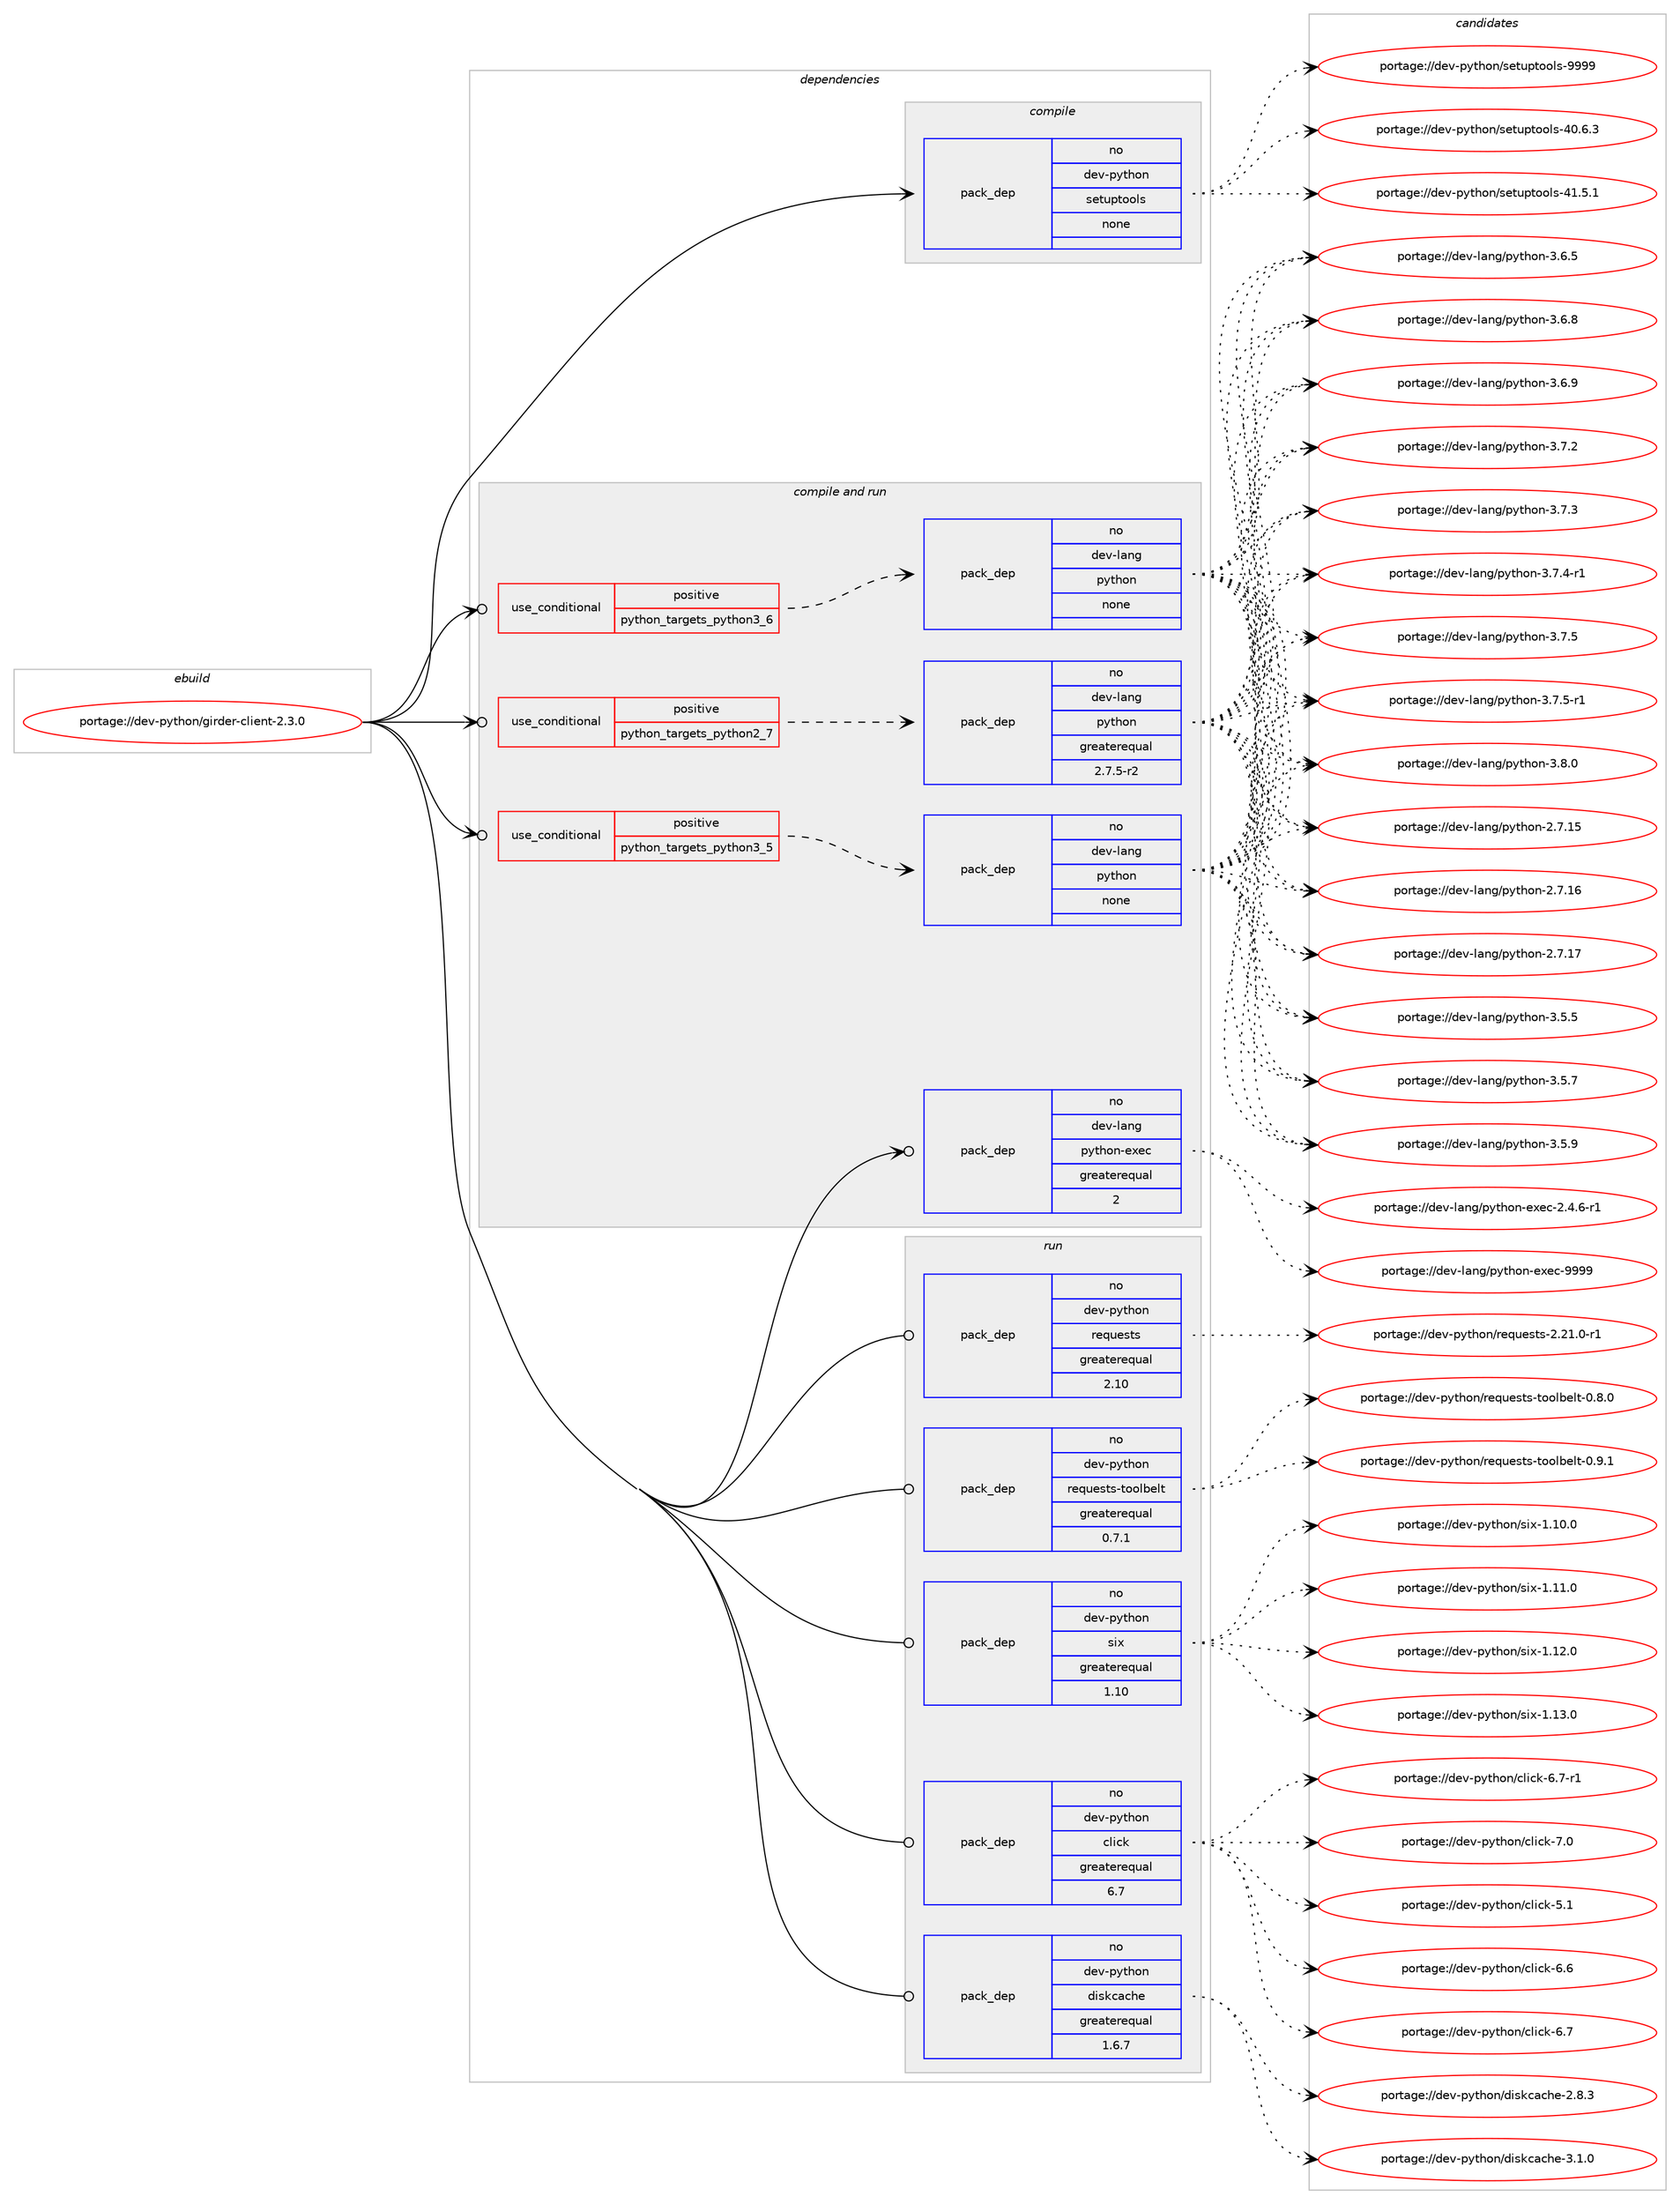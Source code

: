 digraph prolog {

# *************
# Graph options
# *************

newrank=true;
concentrate=true;
compound=true;
graph [rankdir=LR,fontname=Helvetica,fontsize=10,ranksep=1.5];#, ranksep=2.5, nodesep=0.2];
edge  [arrowhead=vee];
node  [fontname=Helvetica,fontsize=10];

# **********
# The ebuild
# **********

subgraph cluster_leftcol {
color=gray;
rank=same;
label=<<i>ebuild</i>>;
id [label="portage://dev-python/girder-client-2.3.0", color=red, width=4, href="../dev-python/girder-client-2.3.0.svg"];
}

# ****************
# The dependencies
# ****************

subgraph cluster_midcol {
color=gray;
label=<<i>dependencies</i>>;
subgraph cluster_compile {
fillcolor="#eeeeee";
style=filled;
label=<<i>compile</i>>;
subgraph pack108853 {
dependency141413 [label=<<TABLE BORDER="0" CELLBORDER="1" CELLSPACING="0" CELLPADDING="4" WIDTH="220"><TR><TD ROWSPAN="6" CELLPADDING="30">pack_dep</TD></TR><TR><TD WIDTH="110">no</TD></TR><TR><TD>dev-python</TD></TR><TR><TD>setuptools</TD></TR><TR><TD>none</TD></TR><TR><TD></TD></TR></TABLE>>, shape=none, color=blue];
}
id:e -> dependency141413:w [weight=20,style="solid",arrowhead="vee"];
}
subgraph cluster_compileandrun {
fillcolor="#eeeeee";
style=filled;
label=<<i>compile and run</i>>;
subgraph cond29242 {
dependency141414 [label=<<TABLE BORDER="0" CELLBORDER="1" CELLSPACING="0" CELLPADDING="4"><TR><TD ROWSPAN="3" CELLPADDING="10">use_conditional</TD></TR><TR><TD>positive</TD></TR><TR><TD>python_targets_python2_7</TD></TR></TABLE>>, shape=none, color=red];
subgraph pack108854 {
dependency141415 [label=<<TABLE BORDER="0" CELLBORDER="1" CELLSPACING="0" CELLPADDING="4" WIDTH="220"><TR><TD ROWSPAN="6" CELLPADDING="30">pack_dep</TD></TR><TR><TD WIDTH="110">no</TD></TR><TR><TD>dev-lang</TD></TR><TR><TD>python</TD></TR><TR><TD>greaterequal</TD></TR><TR><TD>2.7.5-r2</TD></TR></TABLE>>, shape=none, color=blue];
}
dependency141414:e -> dependency141415:w [weight=20,style="dashed",arrowhead="vee"];
}
id:e -> dependency141414:w [weight=20,style="solid",arrowhead="odotvee"];
subgraph cond29243 {
dependency141416 [label=<<TABLE BORDER="0" CELLBORDER="1" CELLSPACING="0" CELLPADDING="4"><TR><TD ROWSPAN="3" CELLPADDING="10">use_conditional</TD></TR><TR><TD>positive</TD></TR><TR><TD>python_targets_python3_5</TD></TR></TABLE>>, shape=none, color=red];
subgraph pack108855 {
dependency141417 [label=<<TABLE BORDER="0" CELLBORDER="1" CELLSPACING="0" CELLPADDING="4" WIDTH="220"><TR><TD ROWSPAN="6" CELLPADDING="30">pack_dep</TD></TR><TR><TD WIDTH="110">no</TD></TR><TR><TD>dev-lang</TD></TR><TR><TD>python</TD></TR><TR><TD>none</TD></TR><TR><TD></TD></TR></TABLE>>, shape=none, color=blue];
}
dependency141416:e -> dependency141417:w [weight=20,style="dashed",arrowhead="vee"];
}
id:e -> dependency141416:w [weight=20,style="solid",arrowhead="odotvee"];
subgraph cond29244 {
dependency141418 [label=<<TABLE BORDER="0" CELLBORDER="1" CELLSPACING="0" CELLPADDING="4"><TR><TD ROWSPAN="3" CELLPADDING="10">use_conditional</TD></TR><TR><TD>positive</TD></TR><TR><TD>python_targets_python3_6</TD></TR></TABLE>>, shape=none, color=red];
subgraph pack108856 {
dependency141419 [label=<<TABLE BORDER="0" CELLBORDER="1" CELLSPACING="0" CELLPADDING="4" WIDTH="220"><TR><TD ROWSPAN="6" CELLPADDING="30">pack_dep</TD></TR><TR><TD WIDTH="110">no</TD></TR><TR><TD>dev-lang</TD></TR><TR><TD>python</TD></TR><TR><TD>none</TD></TR><TR><TD></TD></TR></TABLE>>, shape=none, color=blue];
}
dependency141418:e -> dependency141419:w [weight=20,style="dashed",arrowhead="vee"];
}
id:e -> dependency141418:w [weight=20,style="solid",arrowhead="odotvee"];
subgraph pack108857 {
dependency141420 [label=<<TABLE BORDER="0" CELLBORDER="1" CELLSPACING="0" CELLPADDING="4" WIDTH="220"><TR><TD ROWSPAN="6" CELLPADDING="30">pack_dep</TD></TR><TR><TD WIDTH="110">no</TD></TR><TR><TD>dev-lang</TD></TR><TR><TD>python-exec</TD></TR><TR><TD>greaterequal</TD></TR><TR><TD>2</TD></TR></TABLE>>, shape=none, color=blue];
}
id:e -> dependency141420:w [weight=20,style="solid",arrowhead="odotvee"];
}
subgraph cluster_run {
fillcolor="#eeeeee";
style=filled;
label=<<i>run</i>>;
subgraph pack108858 {
dependency141421 [label=<<TABLE BORDER="0" CELLBORDER="1" CELLSPACING="0" CELLPADDING="4" WIDTH="220"><TR><TD ROWSPAN="6" CELLPADDING="30">pack_dep</TD></TR><TR><TD WIDTH="110">no</TD></TR><TR><TD>dev-python</TD></TR><TR><TD>click</TD></TR><TR><TD>greaterequal</TD></TR><TR><TD>6.7</TD></TR></TABLE>>, shape=none, color=blue];
}
id:e -> dependency141421:w [weight=20,style="solid",arrowhead="odot"];
subgraph pack108859 {
dependency141422 [label=<<TABLE BORDER="0" CELLBORDER="1" CELLSPACING="0" CELLPADDING="4" WIDTH="220"><TR><TD ROWSPAN="6" CELLPADDING="30">pack_dep</TD></TR><TR><TD WIDTH="110">no</TD></TR><TR><TD>dev-python</TD></TR><TR><TD>diskcache</TD></TR><TR><TD>greaterequal</TD></TR><TR><TD>1.6.7</TD></TR></TABLE>>, shape=none, color=blue];
}
id:e -> dependency141422:w [weight=20,style="solid",arrowhead="odot"];
subgraph pack108860 {
dependency141423 [label=<<TABLE BORDER="0" CELLBORDER="1" CELLSPACING="0" CELLPADDING="4" WIDTH="220"><TR><TD ROWSPAN="6" CELLPADDING="30">pack_dep</TD></TR><TR><TD WIDTH="110">no</TD></TR><TR><TD>dev-python</TD></TR><TR><TD>requests</TD></TR><TR><TD>greaterequal</TD></TR><TR><TD>2.10</TD></TR></TABLE>>, shape=none, color=blue];
}
id:e -> dependency141423:w [weight=20,style="solid",arrowhead="odot"];
subgraph pack108861 {
dependency141424 [label=<<TABLE BORDER="0" CELLBORDER="1" CELLSPACING="0" CELLPADDING="4" WIDTH="220"><TR><TD ROWSPAN="6" CELLPADDING="30">pack_dep</TD></TR><TR><TD WIDTH="110">no</TD></TR><TR><TD>dev-python</TD></TR><TR><TD>requests-toolbelt</TD></TR><TR><TD>greaterequal</TD></TR><TR><TD>0.7.1</TD></TR></TABLE>>, shape=none, color=blue];
}
id:e -> dependency141424:w [weight=20,style="solid",arrowhead="odot"];
subgraph pack108862 {
dependency141425 [label=<<TABLE BORDER="0" CELLBORDER="1" CELLSPACING="0" CELLPADDING="4" WIDTH="220"><TR><TD ROWSPAN="6" CELLPADDING="30">pack_dep</TD></TR><TR><TD WIDTH="110">no</TD></TR><TR><TD>dev-python</TD></TR><TR><TD>six</TD></TR><TR><TD>greaterequal</TD></TR><TR><TD>1.10</TD></TR></TABLE>>, shape=none, color=blue];
}
id:e -> dependency141425:w [weight=20,style="solid",arrowhead="odot"];
}
}

# **************
# The candidates
# **************

subgraph cluster_choices {
rank=same;
color=gray;
label=<<i>candidates</i>>;

subgraph choice108853 {
color=black;
nodesep=1;
choiceportage100101118451121211161041111104711510111611711211611111110811545524846544651 [label="portage://dev-python/setuptools-40.6.3", color=red, width=4,href="../dev-python/setuptools-40.6.3.svg"];
choiceportage100101118451121211161041111104711510111611711211611111110811545524946534649 [label="portage://dev-python/setuptools-41.5.1", color=red, width=4,href="../dev-python/setuptools-41.5.1.svg"];
choiceportage10010111845112121116104111110471151011161171121161111111081154557575757 [label="portage://dev-python/setuptools-9999", color=red, width=4,href="../dev-python/setuptools-9999.svg"];
dependency141413:e -> choiceportage100101118451121211161041111104711510111611711211611111110811545524846544651:w [style=dotted,weight="100"];
dependency141413:e -> choiceportage100101118451121211161041111104711510111611711211611111110811545524946534649:w [style=dotted,weight="100"];
dependency141413:e -> choiceportage10010111845112121116104111110471151011161171121161111111081154557575757:w [style=dotted,weight="100"];
}
subgraph choice108854 {
color=black;
nodesep=1;
choiceportage10010111845108971101034711212111610411111045504655464953 [label="portage://dev-lang/python-2.7.15", color=red, width=4,href="../dev-lang/python-2.7.15.svg"];
choiceportage10010111845108971101034711212111610411111045504655464954 [label="portage://dev-lang/python-2.7.16", color=red, width=4,href="../dev-lang/python-2.7.16.svg"];
choiceportage10010111845108971101034711212111610411111045504655464955 [label="portage://dev-lang/python-2.7.17", color=red, width=4,href="../dev-lang/python-2.7.17.svg"];
choiceportage100101118451089711010347112121116104111110455146534653 [label="portage://dev-lang/python-3.5.5", color=red, width=4,href="../dev-lang/python-3.5.5.svg"];
choiceportage100101118451089711010347112121116104111110455146534655 [label="portage://dev-lang/python-3.5.7", color=red, width=4,href="../dev-lang/python-3.5.7.svg"];
choiceportage100101118451089711010347112121116104111110455146534657 [label="portage://dev-lang/python-3.5.9", color=red, width=4,href="../dev-lang/python-3.5.9.svg"];
choiceportage100101118451089711010347112121116104111110455146544653 [label="portage://dev-lang/python-3.6.5", color=red, width=4,href="../dev-lang/python-3.6.5.svg"];
choiceportage100101118451089711010347112121116104111110455146544656 [label="portage://dev-lang/python-3.6.8", color=red, width=4,href="../dev-lang/python-3.6.8.svg"];
choiceportage100101118451089711010347112121116104111110455146544657 [label="portage://dev-lang/python-3.6.9", color=red, width=4,href="../dev-lang/python-3.6.9.svg"];
choiceportage100101118451089711010347112121116104111110455146554650 [label="portage://dev-lang/python-3.7.2", color=red, width=4,href="../dev-lang/python-3.7.2.svg"];
choiceportage100101118451089711010347112121116104111110455146554651 [label="portage://dev-lang/python-3.7.3", color=red, width=4,href="../dev-lang/python-3.7.3.svg"];
choiceportage1001011184510897110103471121211161041111104551465546524511449 [label="portage://dev-lang/python-3.7.4-r1", color=red, width=4,href="../dev-lang/python-3.7.4-r1.svg"];
choiceportage100101118451089711010347112121116104111110455146554653 [label="portage://dev-lang/python-3.7.5", color=red, width=4,href="../dev-lang/python-3.7.5.svg"];
choiceportage1001011184510897110103471121211161041111104551465546534511449 [label="portage://dev-lang/python-3.7.5-r1", color=red, width=4,href="../dev-lang/python-3.7.5-r1.svg"];
choiceportage100101118451089711010347112121116104111110455146564648 [label="portage://dev-lang/python-3.8.0", color=red, width=4,href="../dev-lang/python-3.8.0.svg"];
dependency141415:e -> choiceportage10010111845108971101034711212111610411111045504655464953:w [style=dotted,weight="100"];
dependency141415:e -> choiceportage10010111845108971101034711212111610411111045504655464954:w [style=dotted,weight="100"];
dependency141415:e -> choiceportage10010111845108971101034711212111610411111045504655464955:w [style=dotted,weight="100"];
dependency141415:e -> choiceportage100101118451089711010347112121116104111110455146534653:w [style=dotted,weight="100"];
dependency141415:e -> choiceportage100101118451089711010347112121116104111110455146534655:w [style=dotted,weight="100"];
dependency141415:e -> choiceportage100101118451089711010347112121116104111110455146534657:w [style=dotted,weight="100"];
dependency141415:e -> choiceportage100101118451089711010347112121116104111110455146544653:w [style=dotted,weight="100"];
dependency141415:e -> choiceportage100101118451089711010347112121116104111110455146544656:w [style=dotted,weight="100"];
dependency141415:e -> choiceportage100101118451089711010347112121116104111110455146544657:w [style=dotted,weight="100"];
dependency141415:e -> choiceportage100101118451089711010347112121116104111110455146554650:w [style=dotted,weight="100"];
dependency141415:e -> choiceportage100101118451089711010347112121116104111110455146554651:w [style=dotted,weight="100"];
dependency141415:e -> choiceportage1001011184510897110103471121211161041111104551465546524511449:w [style=dotted,weight="100"];
dependency141415:e -> choiceportage100101118451089711010347112121116104111110455146554653:w [style=dotted,weight="100"];
dependency141415:e -> choiceportage1001011184510897110103471121211161041111104551465546534511449:w [style=dotted,weight="100"];
dependency141415:e -> choiceportage100101118451089711010347112121116104111110455146564648:w [style=dotted,weight="100"];
}
subgraph choice108855 {
color=black;
nodesep=1;
choiceportage10010111845108971101034711212111610411111045504655464953 [label="portage://dev-lang/python-2.7.15", color=red, width=4,href="../dev-lang/python-2.7.15.svg"];
choiceportage10010111845108971101034711212111610411111045504655464954 [label="portage://dev-lang/python-2.7.16", color=red, width=4,href="../dev-lang/python-2.7.16.svg"];
choiceportage10010111845108971101034711212111610411111045504655464955 [label="portage://dev-lang/python-2.7.17", color=red, width=4,href="../dev-lang/python-2.7.17.svg"];
choiceportage100101118451089711010347112121116104111110455146534653 [label="portage://dev-lang/python-3.5.5", color=red, width=4,href="../dev-lang/python-3.5.5.svg"];
choiceportage100101118451089711010347112121116104111110455146534655 [label="portage://dev-lang/python-3.5.7", color=red, width=4,href="../dev-lang/python-3.5.7.svg"];
choiceportage100101118451089711010347112121116104111110455146534657 [label="portage://dev-lang/python-3.5.9", color=red, width=4,href="../dev-lang/python-3.5.9.svg"];
choiceportage100101118451089711010347112121116104111110455146544653 [label="portage://dev-lang/python-3.6.5", color=red, width=4,href="../dev-lang/python-3.6.5.svg"];
choiceportage100101118451089711010347112121116104111110455146544656 [label="portage://dev-lang/python-3.6.8", color=red, width=4,href="../dev-lang/python-3.6.8.svg"];
choiceportage100101118451089711010347112121116104111110455146544657 [label="portage://dev-lang/python-3.6.9", color=red, width=4,href="../dev-lang/python-3.6.9.svg"];
choiceportage100101118451089711010347112121116104111110455146554650 [label="portage://dev-lang/python-3.7.2", color=red, width=4,href="../dev-lang/python-3.7.2.svg"];
choiceportage100101118451089711010347112121116104111110455146554651 [label="portage://dev-lang/python-3.7.3", color=red, width=4,href="../dev-lang/python-3.7.3.svg"];
choiceportage1001011184510897110103471121211161041111104551465546524511449 [label="portage://dev-lang/python-3.7.4-r1", color=red, width=4,href="../dev-lang/python-3.7.4-r1.svg"];
choiceportage100101118451089711010347112121116104111110455146554653 [label="portage://dev-lang/python-3.7.5", color=red, width=4,href="../dev-lang/python-3.7.5.svg"];
choiceportage1001011184510897110103471121211161041111104551465546534511449 [label="portage://dev-lang/python-3.7.5-r1", color=red, width=4,href="../dev-lang/python-3.7.5-r1.svg"];
choiceportage100101118451089711010347112121116104111110455146564648 [label="portage://dev-lang/python-3.8.0", color=red, width=4,href="../dev-lang/python-3.8.0.svg"];
dependency141417:e -> choiceportage10010111845108971101034711212111610411111045504655464953:w [style=dotted,weight="100"];
dependency141417:e -> choiceportage10010111845108971101034711212111610411111045504655464954:w [style=dotted,weight="100"];
dependency141417:e -> choiceportage10010111845108971101034711212111610411111045504655464955:w [style=dotted,weight="100"];
dependency141417:e -> choiceportage100101118451089711010347112121116104111110455146534653:w [style=dotted,weight="100"];
dependency141417:e -> choiceportage100101118451089711010347112121116104111110455146534655:w [style=dotted,weight="100"];
dependency141417:e -> choiceportage100101118451089711010347112121116104111110455146534657:w [style=dotted,weight="100"];
dependency141417:e -> choiceportage100101118451089711010347112121116104111110455146544653:w [style=dotted,weight="100"];
dependency141417:e -> choiceportage100101118451089711010347112121116104111110455146544656:w [style=dotted,weight="100"];
dependency141417:e -> choiceportage100101118451089711010347112121116104111110455146544657:w [style=dotted,weight="100"];
dependency141417:e -> choiceportage100101118451089711010347112121116104111110455146554650:w [style=dotted,weight="100"];
dependency141417:e -> choiceportage100101118451089711010347112121116104111110455146554651:w [style=dotted,weight="100"];
dependency141417:e -> choiceportage1001011184510897110103471121211161041111104551465546524511449:w [style=dotted,weight="100"];
dependency141417:e -> choiceportage100101118451089711010347112121116104111110455146554653:w [style=dotted,weight="100"];
dependency141417:e -> choiceportage1001011184510897110103471121211161041111104551465546534511449:w [style=dotted,weight="100"];
dependency141417:e -> choiceportage100101118451089711010347112121116104111110455146564648:w [style=dotted,weight="100"];
}
subgraph choice108856 {
color=black;
nodesep=1;
choiceportage10010111845108971101034711212111610411111045504655464953 [label="portage://dev-lang/python-2.7.15", color=red, width=4,href="../dev-lang/python-2.7.15.svg"];
choiceportage10010111845108971101034711212111610411111045504655464954 [label="portage://dev-lang/python-2.7.16", color=red, width=4,href="../dev-lang/python-2.7.16.svg"];
choiceportage10010111845108971101034711212111610411111045504655464955 [label="portage://dev-lang/python-2.7.17", color=red, width=4,href="../dev-lang/python-2.7.17.svg"];
choiceportage100101118451089711010347112121116104111110455146534653 [label="portage://dev-lang/python-3.5.5", color=red, width=4,href="../dev-lang/python-3.5.5.svg"];
choiceportage100101118451089711010347112121116104111110455146534655 [label="portage://dev-lang/python-3.5.7", color=red, width=4,href="../dev-lang/python-3.5.7.svg"];
choiceportage100101118451089711010347112121116104111110455146534657 [label="portage://dev-lang/python-3.5.9", color=red, width=4,href="../dev-lang/python-3.5.9.svg"];
choiceportage100101118451089711010347112121116104111110455146544653 [label="portage://dev-lang/python-3.6.5", color=red, width=4,href="../dev-lang/python-3.6.5.svg"];
choiceportage100101118451089711010347112121116104111110455146544656 [label="portage://dev-lang/python-3.6.8", color=red, width=4,href="../dev-lang/python-3.6.8.svg"];
choiceportage100101118451089711010347112121116104111110455146544657 [label="portage://dev-lang/python-3.6.9", color=red, width=4,href="../dev-lang/python-3.6.9.svg"];
choiceportage100101118451089711010347112121116104111110455146554650 [label="portage://dev-lang/python-3.7.2", color=red, width=4,href="../dev-lang/python-3.7.2.svg"];
choiceportage100101118451089711010347112121116104111110455146554651 [label="portage://dev-lang/python-3.7.3", color=red, width=4,href="../dev-lang/python-3.7.3.svg"];
choiceportage1001011184510897110103471121211161041111104551465546524511449 [label="portage://dev-lang/python-3.7.4-r1", color=red, width=4,href="../dev-lang/python-3.7.4-r1.svg"];
choiceportage100101118451089711010347112121116104111110455146554653 [label="portage://dev-lang/python-3.7.5", color=red, width=4,href="../dev-lang/python-3.7.5.svg"];
choiceportage1001011184510897110103471121211161041111104551465546534511449 [label="portage://dev-lang/python-3.7.5-r1", color=red, width=4,href="../dev-lang/python-3.7.5-r1.svg"];
choiceportage100101118451089711010347112121116104111110455146564648 [label="portage://dev-lang/python-3.8.0", color=red, width=4,href="../dev-lang/python-3.8.0.svg"];
dependency141419:e -> choiceportage10010111845108971101034711212111610411111045504655464953:w [style=dotted,weight="100"];
dependency141419:e -> choiceportage10010111845108971101034711212111610411111045504655464954:w [style=dotted,weight="100"];
dependency141419:e -> choiceportage10010111845108971101034711212111610411111045504655464955:w [style=dotted,weight="100"];
dependency141419:e -> choiceportage100101118451089711010347112121116104111110455146534653:w [style=dotted,weight="100"];
dependency141419:e -> choiceportage100101118451089711010347112121116104111110455146534655:w [style=dotted,weight="100"];
dependency141419:e -> choiceportage100101118451089711010347112121116104111110455146534657:w [style=dotted,weight="100"];
dependency141419:e -> choiceportage100101118451089711010347112121116104111110455146544653:w [style=dotted,weight="100"];
dependency141419:e -> choiceportage100101118451089711010347112121116104111110455146544656:w [style=dotted,weight="100"];
dependency141419:e -> choiceportage100101118451089711010347112121116104111110455146544657:w [style=dotted,weight="100"];
dependency141419:e -> choiceportage100101118451089711010347112121116104111110455146554650:w [style=dotted,weight="100"];
dependency141419:e -> choiceportage100101118451089711010347112121116104111110455146554651:w [style=dotted,weight="100"];
dependency141419:e -> choiceportage1001011184510897110103471121211161041111104551465546524511449:w [style=dotted,weight="100"];
dependency141419:e -> choiceportage100101118451089711010347112121116104111110455146554653:w [style=dotted,weight="100"];
dependency141419:e -> choiceportage1001011184510897110103471121211161041111104551465546534511449:w [style=dotted,weight="100"];
dependency141419:e -> choiceportage100101118451089711010347112121116104111110455146564648:w [style=dotted,weight="100"];
}
subgraph choice108857 {
color=black;
nodesep=1;
choiceportage10010111845108971101034711212111610411111045101120101994550465246544511449 [label="portage://dev-lang/python-exec-2.4.6-r1", color=red, width=4,href="../dev-lang/python-exec-2.4.6-r1.svg"];
choiceportage10010111845108971101034711212111610411111045101120101994557575757 [label="portage://dev-lang/python-exec-9999", color=red, width=4,href="../dev-lang/python-exec-9999.svg"];
dependency141420:e -> choiceportage10010111845108971101034711212111610411111045101120101994550465246544511449:w [style=dotted,weight="100"];
dependency141420:e -> choiceportage10010111845108971101034711212111610411111045101120101994557575757:w [style=dotted,weight="100"];
}
subgraph choice108858 {
color=black;
nodesep=1;
choiceportage1001011184511212111610411111047991081059910745534649 [label="portage://dev-python/click-5.1", color=red, width=4,href="../dev-python/click-5.1.svg"];
choiceportage1001011184511212111610411111047991081059910745544654 [label="portage://dev-python/click-6.6", color=red, width=4,href="../dev-python/click-6.6.svg"];
choiceportage1001011184511212111610411111047991081059910745544655 [label="portage://dev-python/click-6.7", color=red, width=4,href="../dev-python/click-6.7.svg"];
choiceportage10010111845112121116104111110479910810599107455446554511449 [label="portage://dev-python/click-6.7-r1", color=red, width=4,href="../dev-python/click-6.7-r1.svg"];
choiceportage1001011184511212111610411111047991081059910745554648 [label="portage://dev-python/click-7.0", color=red, width=4,href="../dev-python/click-7.0.svg"];
dependency141421:e -> choiceportage1001011184511212111610411111047991081059910745534649:w [style=dotted,weight="100"];
dependency141421:e -> choiceportage1001011184511212111610411111047991081059910745544654:w [style=dotted,weight="100"];
dependency141421:e -> choiceportage1001011184511212111610411111047991081059910745544655:w [style=dotted,weight="100"];
dependency141421:e -> choiceportage10010111845112121116104111110479910810599107455446554511449:w [style=dotted,weight="100"];
dependency141421:e -> choiceportage1001011184511212111610411111047991081059910745554648:w [style=dotted,weight="100"];
}
subgraph choice108859 {
color=black;
nodesep=1;
choiceportage1001011184511212111610411111047100105115107999799104101455046564651 [label="portage://dev-python/diskcache-2.8.3", color=red, width=4,href="../dev-python/diskcache-2.8.3.svg"];
choiceportage1001011184511212111610411111047100105115107999799104101455146494648 [label="portage://dev-python/diskcache-3.1.0", color=red, width=4,href="../dev-python/diskcache-3.1.0.svg"];
dependency141422:e -> choiceportage1001011184511212111610411111047100105115107999799104101455046564651:w [style=dotted,weight="100"];
dependency141422:e -> choiceportage1001011184511212111610411111047100105115107999799104101455146494648:w [style=dotted,weight="100"];
}
subgraph choice108860 {
color=black;
nodesep=1;
choiceportage1001011184511212111610411111047114101113117101115116115455046504946484511449 [label="portage://dev-python/requests-2.21.0-r1", color=red, width=4,href="../dev-python/requests-2.21.0-r1.svg"];
dependency141423:e -> choiceportage1001011184511212111610411111047114101113117101115116115455046504946484511449:w [style=dotted,weight="100"];
}
subgraph choice108861 {
color=black;
nodesep=1;
choiceportage10010111845112121116104111110471141011131171011151161154511611111110898101108116454846564648 [label="portage://dev-python/requests-toolbelt-0.8.0", color=red, width=4,href="../dev-python/requests-toolbelt-0.8.0.svg"];
choiceportage10010111845112121116104111110471141011131171011151161154511611111110898101108116454846574649 [label="portage://dev-python/requests-toolbelt-0.9.1", color=red, width=4,href="../dev-python/requests-toolbelt-0.9.1.svg"];
dependency141424:e -> choiceportage10010111845112121116104111110471141011131171011151161154511611111110898101108116454846564648:w [style=dotted,weight="100"];
dependency141424:e -> choiceportage10010111845112121116104111110471141011131171011151161154511611111110898101108116454846574649:w [style=dotted,weight="100"];
}
subgraph choice108862 {
color=black;
nodesep=1;
choiceportage100101118451121211161041111104711510512045494649484648 [label="portage://dev-python/six-1.10.0", color=red, width=4,href="../dev-python/six-1.10.0.svg"];
choiceportage100101118451121211161041111104711510512045494649494648 [label="portage://dev-python/six-1.11.0", color=red, width=4,href="../dev-python/six-1.11.0.svg"];
choiceportage100101118451121211161041111104711510512045494649504648 [label="portage://dev-python/six-1.12.0", color=red, width=4,href="../dev-python/six-1.12.0.svg"];
choiceportage100101118451121211161041111104711510512045494649514648 [label="portage://dev-python/six-1.13.0", color=red, width=4,href="../dev-python/six-1.13.0.svg"];
dependency141425:e -> choiceportage100101118451121211161041111104711510512045494649484648:w [style=dotted,weight="100"];
dependency141425:e -> choiceportage100101118451121211161041111104711510512045494649494648:w [style=dotted,weight="100"];
dependency141425:e -> choiceportage100101118451121211161041111104711510512045494649504648:w [style=dotted,weight="100"];
dependency141425:e -> choiceportage100101118451121211161041111104711510512045494649514648:w [style=dotted,weight="100"];
}
}

}
